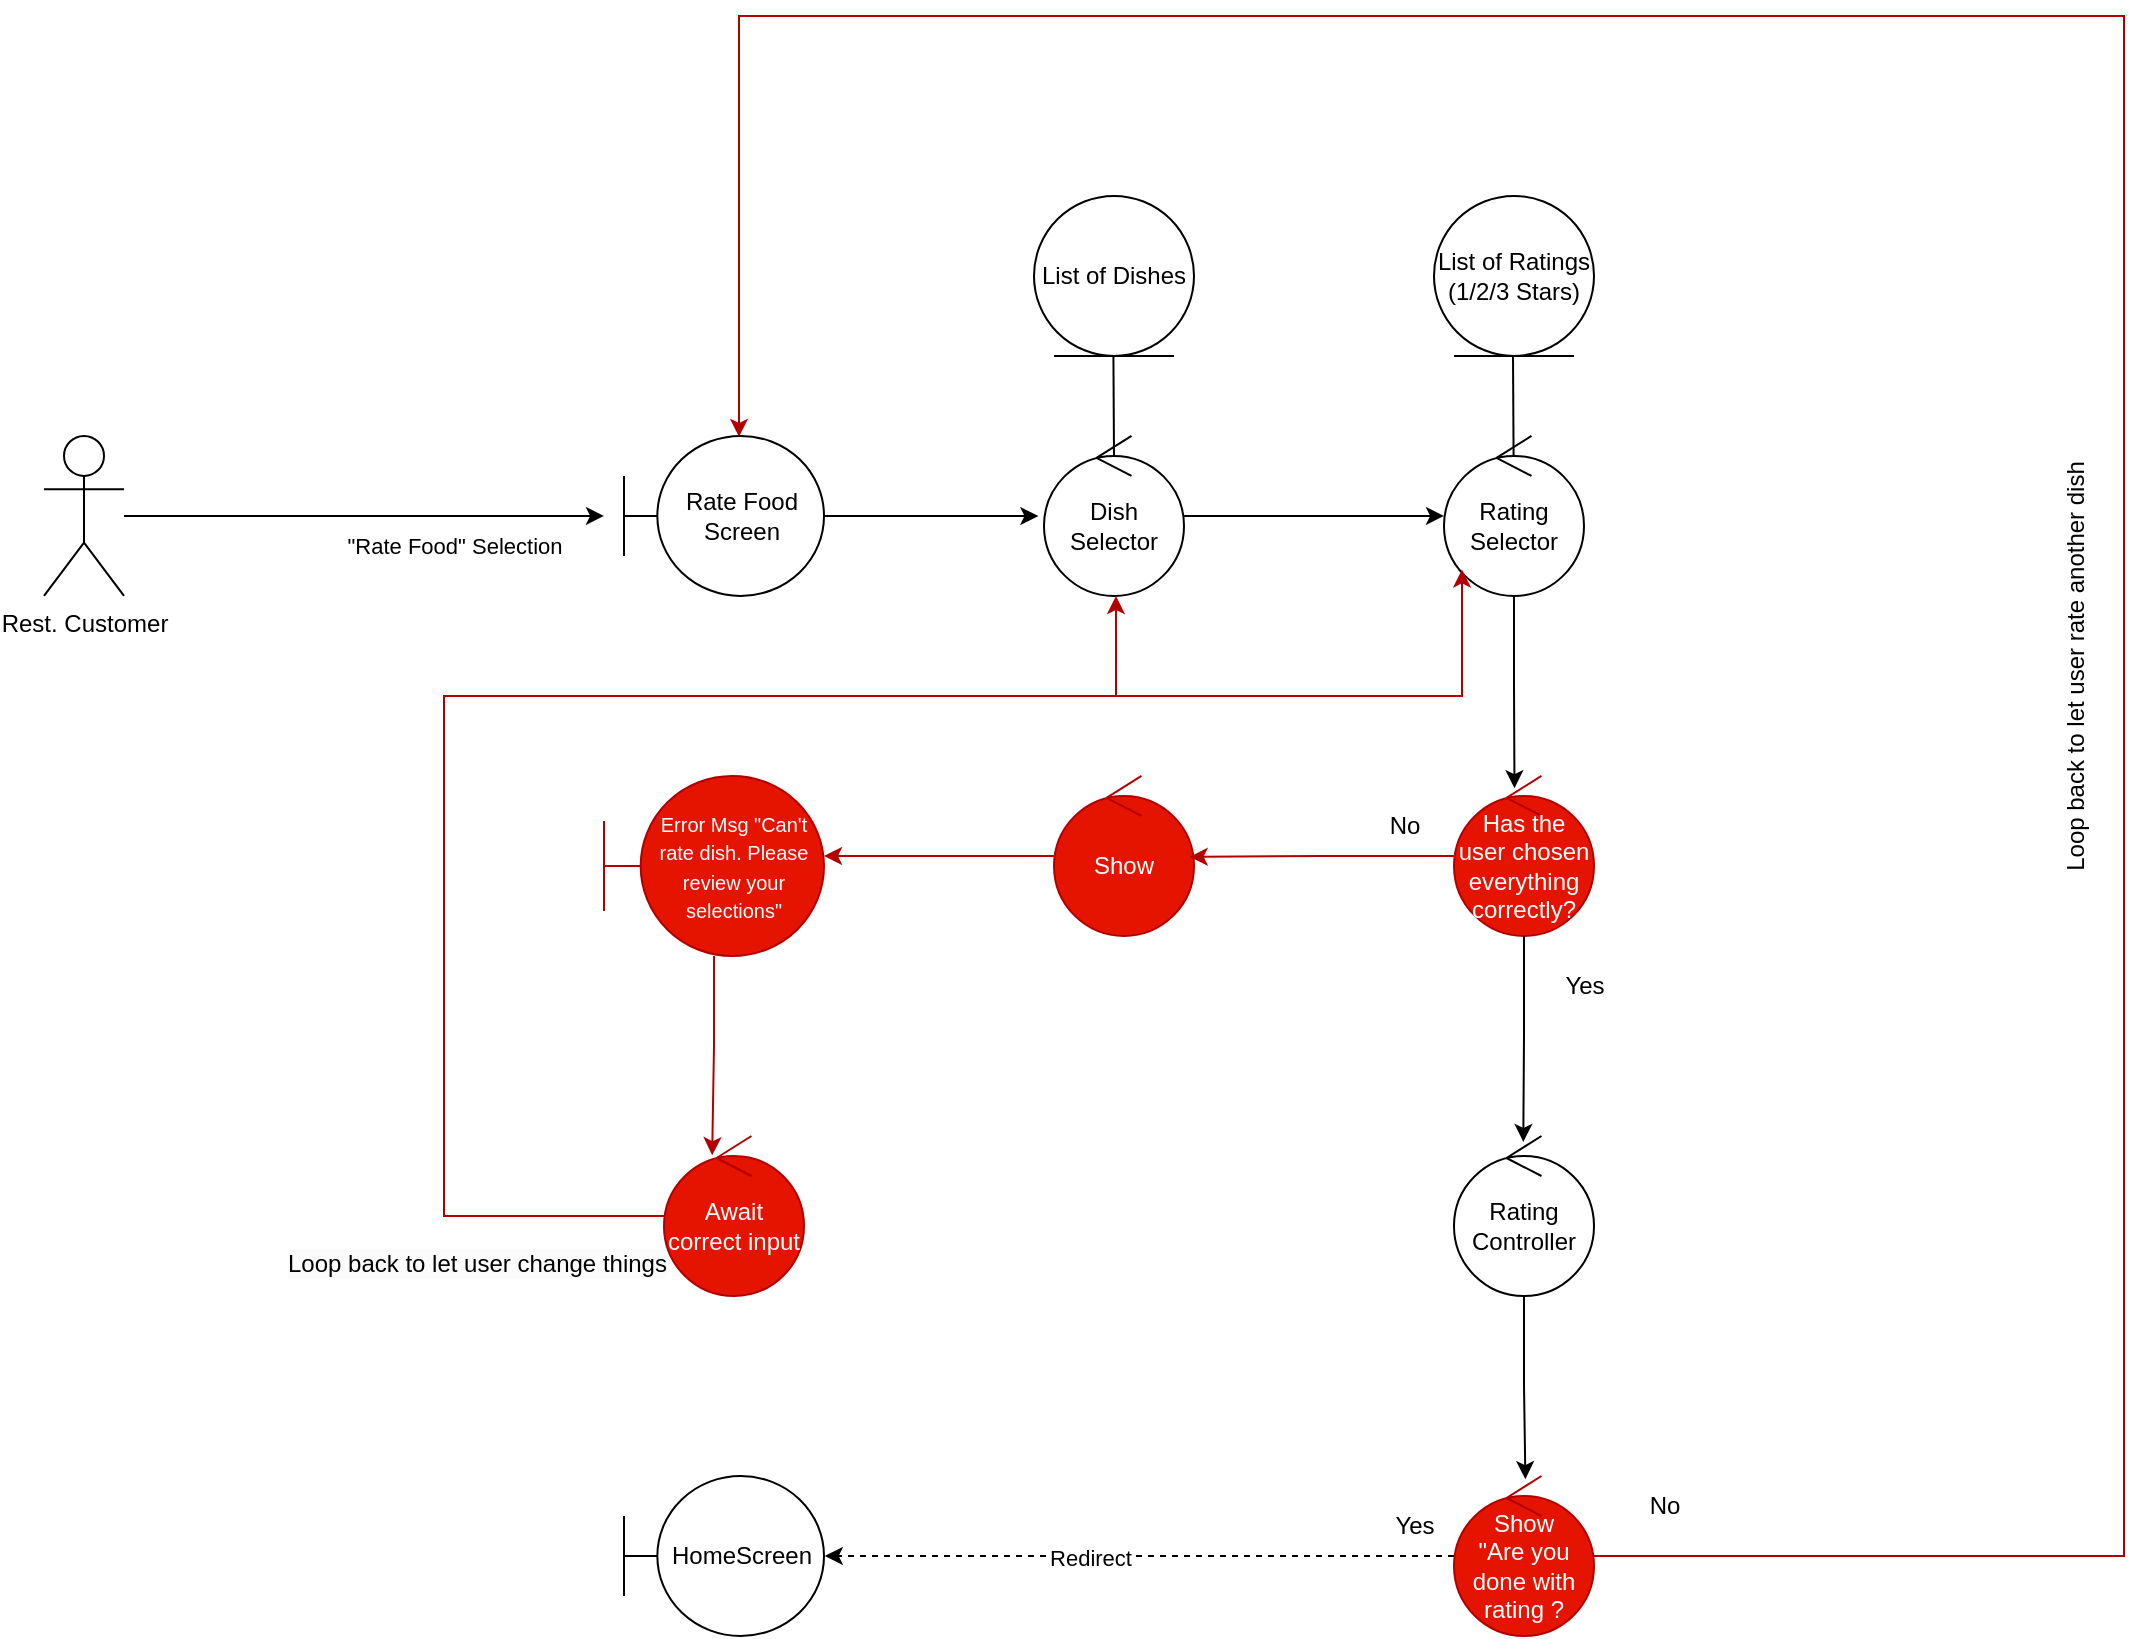 <mxfile version="27.1.1" pages="4">
  <diagram id="izT_WN58D6TKjL5LlUxg" name="rate food v0.1">
    <mxGraphModel dx="3526" dy="1946" grid="1" gridSize="10" guides="1" tooltips="1" connect="1" arrows="1" fold="1" page="1" pageScale="1" pageWidth="1654" pageHeight="2336" math="0" shadow="0">
      <root>
        <mxCell id="0" />
        <mxCell id="1" parent="0" />
        <mxCell id="vPGyxvh9auex-Hv5muFX-59" style="edgeStyle=orthogonalEdgeStyle;rounded=0;orthogonalLoop=1;jettySize=auto;html=1;" parent="1" source="vPGyxvh9auex-Hv5muFX-4" edge="1">
          <mxGeometry relative="1" as="geometry">
            <mxPoint x="640" y="1479.95" as="targetPoint" />
          </mxGeometry>
        </mxCell>
        <mxCell id="vPGyxvh9auex-Hv5muFX-4" value="Rest. Customer" style="shape=umlActor;verticalLabelPosition=bottom;verticalAlign=top;html=1;movable=1;resizable=1;rotatable=1;deletable=1;editable=1;locked=0;connectable=1;labelPosition=center;align=center;textShadow=0;" parent="1" vertex="1">
          <mxGeometry x="360" y="1439.95" width="40" height="80" as="geometry" />
        </mxCell>
        <mxCell id="vPGyxvh9auex-Hv5muFX-7" value="Rate Food Screen" style="shape=umlBoundary;whiteSpace=wrap;html=1;rotation=0;" parent="1" vertex="1">
          <mxGeometry x="650" y="1439.95" width="100" height="80" as="geometry" />
        </mxCell>
        <mxCell id="vPGyxvh9auex-Hv5muFX-9" value="Dish Selector" style="ellipse;shape=umlControl;whiteSpace=wrap;html=1;" parent="1" vertex="1">
          <mxGeometry x="860" y="1439.95" width="70" height="80" as="geometry" />
        </mxCell>
        <mxCell id="vPGyxvh9auex-Hv5muFX-10" style="edgeStyle=orthogonalEdgeStyle;rounded=0;orthogonalLoop=1;jettySize=auto;html=1;entryX=-0.04;entryY=0.501;entryDx=0;entryDy=0;entryPerimeter=0;" parent="1" source="vPGyxvh9auex-Hv5muFX-7" target="vPGyxvh9auex-Hv5muFX-9" edge="1">
          <mxGeometry relative="1" as="geometry" />
        </mxCell>
        <mxCell id="vPGyxvh9auex-Hv5muFX-11" value="List of Dishes" style="ellipse;shape=umlEntity;whiteSpace=wrap;html=1;" parent="1" vertex="1">
          <mxGeometry x="855" y="1319.95" width="80" height="80" as="geometry" />
        </mxCell>
        <mxCell id="vPGyxvh9auex-Hv5muFX-13" value="" style="endArrow=none;html=1;rounded=0;" parent="1" edge="1">
          <mxGeometry width="50" height="50" relative="1" as="geometry">
            <mxPoint x="895" y="1449.95" as="sourcePoint" />
            <mxPoint x="894.71" y="1399.95" as="targetPoint" />
          </mxGeometry>
        </mxCell>
        <mxCell id="vPGyxvh9auex-Hv5muFX-14" value="Rating Selector" style="ellipse;shape=umlControl;whiteSpace=wrap;html=1;" parent="1" vertex="1">
          <mxGeometry x="1060" y="1439.95" width="70" height="80" as="geometry" />
        </mxCell>
        <mxCell id="vPGyxvh9auex-Hv5muFX-15" style="edgeStyle=orthogonalEdgeStyle;rounded=0;orthogonalLoop=1;jettySize=auto;html=1;entryX=0;entryY=0.5;entryDx=0;entryDy=0;entryPerimeter=0;" parent="1" source="vPGyxvh9auex-Hv5muFX-9" target="vPGyxvh9auex-Hv5muFX-14" edge="1">
          <mxGeometry relative="1" as="geometry" />
        </mxCell>
        <mxCell id="vPGyxvh9auex-Hv5muFX-16" value="List of Ratings (1/2/3 Stars)" style="ellipse;shape=umlEntity;whiteSpace=wrap;html=1;" parent="1" vertex="1">
          <mxGeometry x="1055" y="1319.95" width="80" height="80" as="geometry" />
        </mxCell>
        <mxCell id="vPGyxvh9auex-Hv5muFX-17" value="" style="endArrow=none;html=1;rounded=0;" parent="1" edge="1">
          <mxGeometry width="50" height="50" relative="1" as="geometry">
            <mxPoint x="1094.79" y="1449.95" as="sourcePoint" />
            <mxPoint x="1094.5" y="1399.95" as="targetPoint" />
          </mxGeometry>
        </mxCell>
        <mxCell id="vPGyxvh9auex-Hv5muFX-18" value="Has the user chosen everything correctly?" style="ellipse;shape=umlControl;whiteSpace=wrap;html=1;fillColor=#e51400;fontColor=#ffffff;strokeColor=#B20000;" parent="1" vertex="1">
          <mxGeometry x="1065" y="1609.95" width="70" height="80" as="geometry" />
        </mxCell>
        <mxCell id="vPGyxvh9auex-Hv5muFX-19" style="edgeStyle=orthogonalEdgeStyle;rounded=0;orthogonalLoop=1;jettySize=auto;html=1;entryX=0.432;entryY=0.077;entryDx=0;entryDy=0;entryPerimeter=0;" parent="1" source="vPGyxvh9auex-Hv5muFX-14" target="vPGyxvh9auex-Hv5muFX-18" edge="1">
          <mxGeometry relative="1" as="geometry" />
        </mxCell>
        <mxCell id="vPGyxvh9auex-Hv5muFX-26" value="Yes" style="text;html=1;align=center;verticalAlign=middle;resizable=0;points=[];autosize=1;strokeColor=none;fillColor=none;" parent="1" vertex="1">
          <mxGeometry x="1110" y="1700.05" width="40" height="30" as="geometry" />
        </mxCell>
        <mxCell id="vPGyxvh9auex-Hv5muFX-31" value="&lt;font style=&quot;font-size: 11px;&quot;&gt;&quot;Rate Food&quot; Selection&lt;/font&gt;" style="text;html=1;align=center;verticalAlign=middle;resizable=0;points=[];autosize=1;strokeColor=none;fillColor=none;" parent="1" vertex="1">
          <mxGeometry x="500" y="1480" width="130" height="30" as="geometry" />
        </mxCell>
        <mxCell id="vPGyxvh9auex-Hv5muFX-33" value="Loop back to let user rate another dish" style="text;align=center;verticalAlign=middle;resizable=0;points=[];autosize=1;strokeColor=none;fillColor=none;textShadow=0;labelBorderColor=none;labelBackgroundColor=none;imageWidth=20;imageHeight=24;arcSize=12;rotation=-90;" parent="1" vertex="1">
          <mxGeometry x="1260" y="1540" width="230" height="30" as="geometry" />
        </mxCell>
        <mxCell id="vPGyxvh9auex-Hv5muFX-35" value="No" style="text;html=1;align=center;verticalAlign=middle;resizable=0;points=[];autosize=1;strokeColor=none;fillColor=none;" parent="1" vertex="1">
          <mxGeometry x="1020" y="1620" width="40" height="30" as="geometry" />
        </mxCell>
        <mxCell id="vPGyxvh9auex-Hv5muFX-36" value="Rating Controller" style="ellipse;shape=umlControl;whiteSpace=wrap;html=1;" parent="1" vertex="1">
          <mxGeometry x="1065" y="1790" width="70" height="80" as="geometry" />
        </mxCell>
        <mxCell id="vPGyxvh9auex-Hv5muFX-38" style="edgeStyle=orthogonalEdgeStyle;rounded=0;orthogonalLoop=1;jettySize=auto;html=1;entryX=0.495;entryY=0.037;entryDx=0;entryDy=0;entryPerimeter=0;" parent="1" source="vPGyxvh9auex-Hv5muFX-18" target="vPGyxvh9auex-Hv5muFX-36" edge="1">
          <mxGeometry relative="1" as="geometry" />
        </mxCell>
        <mxCell id="vPGyxvh9auex-Hv5muFX-40" value="&lt;span style=&quot;font-size: 10px;&quot;&gt;&lt;font style=&quot;color: rgb(255, 255, 255);&quot;&gt;Error Msg &quot;Can&#39;t rate dish. Please review your selections&quot;&lt;/font&gt;&lt;/span&gt;" style="shape=umlBoundary;whiteSpace=wrap;html=1;fillColor=#e51400;fontColor=#ffffff;strokeColor=#B20000;" parent="1" vertex="1">
          <mxGeometry x="640" y="1609.95" width="110" height="90.1" as="geometry" />
        </mxCell>
        <mxCell id="vPGyxvh9auex-Hv5muFX-46" value="No" style="text;html=1;align=center;verticalAlign=middle;resizable=0;points=[];autosize=1;strokeColor=none;fillColor=none;" parent="1" vertex="1">
          <mxGeometry x="1150" y="1960" width="40" height="30" as="geometry" />
        </mxCell>
        <mxCell id="vPGyxvh9auex-Hv5muFX-48" value="Yes" style="text;html=1;align=center;verticalAlign=middle;resizable=0;points=[];autosize=1;strokeColor=none;fillColor=none;" parent="1" vertex="1">
          <mxGeometry x="1025" y="1970" width="40" height="30" as="geometry" />
        </mxCell>
        <mxCell id="vPGyxvh9auex-Hv5muFX-51" value="Show" style="ellipse;shape=umlControl;whiteSpace=wrap;html=1;fillColor=#e51400;fontColor=#ffffff;strokeColor=#B20000;" parent="1" vertex="1">
          <mxGeometry x="865" y="1609.95" width="70" height="80" as="geometry" />
        </mxCell>
        <mxCell id="vPGyxvh9auex-Hv5muFX-52" style="edgeStyle=orthogonalEdgeStyle;rounded=0;orthogonalLoop=1;jettySize=auto;html=1;entryX=0.969;entryY=0.506;entryDx=0;entryDy=0;entryPerimeter=0;fillColor=#e51400;strokeColor=#B20000;" parent="1" source="vPGyxvh9auex-Hv5muFX-18" target="vPGyxvh9auex-Hv5muFX-51" edge="1">
          <mxGeometry relative="1" as="geometry" />
        </mxCell>
        <mxCell id="vPGyxvh9auex-Hv5muFX-54" style="edgeStyle=orthogonalEdgeStyle;rounded=0;orthogonalLoop=1;jettySize=auto;html=1;fillColor=#e51400;strokeColor=#B20000;" parent="1" source="vPGyxvh9auex-Hv5muFX-51" edge="1">
          <mxGeometry relative="1" as="geometry">
            <mxPoint x="750" y="1650" as="targetPoint" />
          </mxGeometry>
        </mxCell>
        <mxCell id="vPGyxvh9auex-Hv5muFX-56" value="Show&lt;div&gt;&quot;Are you done with rating ?&lt;/div&gt;" style="ellipse;shape=umlControl;whiteSpace=wrap;html=1;fillColor=#e51400;fontColor=#ffffff;strokeColor=#B20000;" parent="1" vertex="1">
          <mxGeometry x="1065" y="1960" width="70" height="80" as="geometry" />
        </mxCell>
        <mxCell id="vPGyxvh9auex-Hv5muFX-57" style="edgeStyle=orthogonalEdgeStyle;rounded=0;orthogonalLoop=1;jettySize=auto;html=1;entryX=0.51;entryY=0.02;entryDx=0;entryDy=0;entryPerimeter=0;" parent="1" source="vPGyxvh9auex-Hv5muFX-36" target="vPGyxvh9auex-Hv5muFX-56" edge="1">
          <mxGeometry relative="1" as="geometry" />
        </mxCell>
        <mxCell id="vPGyxvh9auex-Hv5muFX-60" style="edgeStyle=orthogonalEdgeStyle;rounded=0;orthogonalLoop=1;jettySize=auto;html=1;entryX=0.575;entryY=0.006;entryDx=0;entryDy=0;entryPerimeter=0;fillColor=#e51400;strokeColor=#B20000;" parent="1" source="vPGyxvh9auex-Hv5muFX-56" target="vPGyxvh9auex-Hv5muFX-7" edge="1">
          <mxGeometry relative="1" as="geometry">
            <Array as="points">
              <mxPoint x="1400" y="2000" />
              <mxPoint x="1400" y="1230" />
              <mxPoint x="708" y="1230" />
            </Array>
          </mxGeometry>
        </mxCell>
        <mxCell id="vPGyxvh9auex-Hv5muFX-61" value="Await correct input" style="ellipse;shape=umlControl;whiteSpace=wrap;html=1;fillColor=#e51400;fontColor=#ffffff;strokeColor=#B20000;" parent="1" vertex="1">
          <mxGeometry x="670" y="1790" width="70" height="80" as="geometry" />
        </mxCell>
        <mxCell id="vPGyxvh9auex-Hv5muFX-63" style="edgeStyle=orthogonalEdgeStyle;rounded=0;orthogonalLoop=1;jettySize=auto;html=1;entryX=0.344;entryY=0.12;entryDx=0;entryDy=0;entryPerimeter=0;fillColor=#e51400;strokeColor=#B20000;" parent="1" source="vPGyxvh9auex-Hv5muFX-40" target="vPGyxvh9auex-Hv5muFX-61" edge="1">
          <mxGeometry relative="1" as="geometry" />
        </mxCell>
        <mxCell id="vPGyxvh9auex-Hv5muFX-64" value="HomeScreen" style="shape=umlBoundary;whiteSpace=wrap;html=1;rotation=0;" parent="1" vertex="1">
          <mxGeometry x="650" y="1960" width="100" height="80" as="geometry" />
        </mxCell>
        <mxCell id="vPGyxvh9auex-Hv5muFX-65" style="edgeStyle=orthogonalEdgeStyle;rounded=0;orthogonalLoop=1;jettySize=auto;html=1;entryX=1.004;entryY=0.5;entryDx=0;entryDy=0;entryPerimeter=0;dashed=1;" parent="1" source="vPGyxvh9auex-Hv5muFX-56" target="vPGyxvh9auex-Hv5muFX-64" edge="1">
          <mxGeometry relative="1" as="geometry" />
        </mxCell>
        <mxCell id="vPGyxvh9auex-Hv5muFX-66" value="Redirect" style="edgeLabel;html=1;align=center;verticalAlign=middle;resizable=0;points=[];" parent="vPGyxvh9auex-Hv5muFX-65" vertex="1" connectable="0">
          <mxGeometry x="0.16" y="1" relative="1" as="geometry">
            <mxPoint as="offset" />
          </mxGeometry>
        </mxCell>
        <mxCell id="vPGyxvh9auex-Hv5muFX-67" style="edgeStyle=orthogonalEdgeStyle;rounded=0;orthogonalLoop=1;jettySize=auto;html=1;entryX=0.514;entryY=1.001;entryDx=0;entryDy=0;entryPerimeter=0;fillColor=#e51400;strokeColor=#B20000;" parent="1" source="vPGyxvh9auex-Hv5muFX-61" target="vPGyxvh9auex-Hv5muFX-9" edge="1">
          <mxGeometry relative="1" as="geometry">
            <Array as="points">
              <mxPoint x="560" y="1830" />
              <mxPoint x="560" y="1570" />
              <mxPoint x="896" y="1570" />
            </Array>
          </mxGeometry>
        </mxCell>
        <mxCell id="vPGyxvh9auex-Hv5muFX-68" style="edgeStyle=orthogonalEdgeStyle;rounded=0;orthogonalLoop=1;jettySize=auto;html=1;fillColor=#e51400;strokeColor=#B20000;" parent="1" source="vPGyxvh9auex-Hv5muFX-61" target="vPGyxvh9auex-Hv5muFX-14" edge="1">
          <mxGeometry relative="1" as="geometry">
            <Array as="points">
              <mxPoint x="560" y="1830" />
              <mxPoint x="560" y="1570" />
              <mxPoint x="1069" y="1570" />
            </Array>
          </mxGeometry>
        </mxCell>
        <mxCell id="vPGyxvh9auex-Hv5muFX-69" value="&lt;span style=&quot;color: rgb(0, 0, 0); font-family: Helvetica; font-size: 12px; font-style: normal; font-variant-ligatures: normal; font-variant-caps: normal; font-weight: 400; letter-spacing: normal; orphans: 2; text-align: center; text-indent: 0px; text-transform: none; widows: 2; word-spacing: 0px; -webkit-text-stroke-width: 0px; white-space: nowrap; background-color: rgb(251, 251, 251); text-decoration-thickness: initial; text-decoration-style: initial; text-decoration-color: initial; display: inline !important; float: none;&quot;&gt;Loop back to let user change things&lt;/span&gt;" style="text;whiteSpace=wrap;html=1;rotation=0;" parent="1" vertex="1">
          <mxGeometry x="480" y="1839.95" width="190" height="30.05" as="geometry" />
        </mxCell>
      </root>
    </mxGraphModel>
  </diagram>
  <diagram id="HIhAFJWrqpN9ILCBA0oH" name="WRONG: register v0.1">
    <mxGraphModel dx="1838" dy="1069" grid="1" gridSize="10" guides="1" tooltips="1" connect="1" arrows="1" fold="1" page="1" pageScale="1" pageWidth="3300" pageHeight="4681" math="0" shadow="0">
      <root>
        <mxCell id="0" />
        <mxCell id="1" parent="0" />
        <mxCell id="8b_EzW5nCd0KgZcIu2Tj-1" value="User" style="shape=umlActor;verticalLabelPosition=bottom;verticalAlign=top;html=1;outlineConnect=0;" parent="1" vertex="1">
          <mxGeometry x="80" y="820" width="60" height="100" as="geometry" />
        </mxCell>
        <mxCell id="8b_EzW5nCd0KgZcIu2Tj-2" value="Create Profile Screen" style="shape=umlBoundary;whiteSpace=wrap;html=1;" parent="1" vertex="1">
          <mxGeometry x="480" y="830" width="100" height="80" as="geometry" />
        </mxCell>
        <mxCell id="8b_EzW5nCd0KgZcIu2Tj-4" value="enter mobile number" style="ellipse;shape=umlControl;whiteSpace=wrap;html=1;" parent="1" vertex="1">
          <mxGeometry x="690" y="830" width="70" height="80" as="geometry" />
        </mxCell>
        <mxCell id="8b_EzW5nCd0KgZcIu2Tj-5" value="Enter username" style="ellipse;shape=umlControl;whiteSpace=wrap;html=1;" parent="1" vertex="1">
          <mxGeometry x="1040" y="830" width="70" height="80" as="geometry" />
        </mxCell>
        <mxCell id="8b_EzW5nCd0KgZcIu2Tj-6" value="Upload Profile Picture" style="ellipse;shape=umlControl;whiteSpace=wrap;html=1;" parent="1" vertex="1">
          <mxGeometry x="1420" y="830" width="70" height="80" as="geometry" />
        </mxCell>
        <mxCell id="8b_EzW5nCd0KgZcIu2Tj-7" style="edgeStyle=orthogonalEdgeStyle;rounded=0;orthogonalLoop=1;jettySize=auto;html=1;entryX=0.071;entryY=0.5;entryDx=0;entryDy=0;entryPerimeter=0;" parent="1" source="8b_EzW5nCd0KgZcIu2Tj-2" target="8b_EzW5nCd0KgZcIu2Tj-4" edge="1">
          <mxGeometry relative="1" as="geometry" />
        </mxCell>
        <mxCell id="8b_EzW5nCd0KgZcIu2Tj-13" style="edgeStyle=orthogonalEdgeStyle;rounded=0;orthogonalLoop=1;jettySize=auto;html=1;entryX=0.489;entryY=0.119;entryDx=0;entryDy=0;entryPerimeter=0;" parent="1" source="8b_EzW5nCd0KgZcIu2Tj-10" target="8b_EzW5nCd0KgZcIu2Tj-17" edge="1">
          <mxGeometry relative="1" as="geometry">
            <mxPoint x="905" y="1100" as="targetPoint" />
          </mxGeometry>
        </mxCell>
        <mxCell id="8b_EzW5nCd0KgZcIu2Tj-10" value="mobile number exist ?" style="ellipse;shape=umlControl;whiteSpace=wrap;html=1;" parent="1" vertex="1">
          <mxGeometry x="870" y="830" width="70" height="80" as="geometry" />
        </mxCell>
        <mxCell id="8b_EzW5nCd0KgZcIu2Tj-11" style="edgeStyle=orthogonalEdgeStyle;rounded=0;orthogonalLoop=1;jettySize=auto;html=1;entryX=0.049;entryY=0.5;entryDx=0;entryDy=0;entryPerimeter=0;" parent="1" source="8b_EzW5nCd0KgZcIu2Tj-4" target="8b_EzW5nCd0KgZcIu2Tj-10" edge="1">
          <mxGeometry relative="1" as="geometry" />
        </mxCell>
        <mxCell id="8b_EzW5nCd0KgZcIu2Tj-12" style="edgeStyle=orthogonalEdgeStyle;rounded=0;orthogonalLoop=1;jettySize=auto;html=1;entryX=0.009;entryY=0.49;entryDx=0;entryDy=0;entryPerimeter=0;" parent="1" source="8b_EzW5nCd0KgZcIu2Tj-10" target="8b_EzW5nCd0KgZcIu2Tj-5" edge="1">
          <mxGeometry relative="1" as="geometry" />
        </mxCell>
        <mxCell id="8b_EzW5nCd0KgZcIu2Tj-14" value="No" style="text;html=1;align=center;verticalAlign=middle;whiteSpace=wrap;rounded=0;" parent="1" vertex="1">
          <mxGeometry x="950" y="840" width="60" height="30" as="geometry" />
        </mxCell>
        <mxCell id="8b_EzW5nCd0KgZcIu2Tj-16" value="Yes" style="text;html=1;align=center;verticalAlign=middle;whiteSpace=wrap;rounded=0;" parent="1" vertex="1">
          <mxGeometry x="840" y="950" width="60" height="30" as="geometry" />
        </mxCell>
        <mxCell id="8b_EzW5nCd0KgZcIu2Tj-17" value="Show" style="ellipse;shape=umlControl;whiteSpace=wrap;html=1;" parent="1" vertex="1">
          <mxGeometry x="870" y="1110" width="70" height="80" as="geometry" />
        </mxCell>
        <mxCell id="8b_EzW5nCd0KgZcIu2Tj-18" value="Error Message. User already exists" style="ellipse;shape=umlControl;whiteSpace=wrap;html=1;fillColor=#e51400;fontColor=#ffffff;strokeColor=#B20000;" parent="1" vertex="1">
          <mxGeometry x="700" y="1110" width="70" height="80" as="geometry" />
        </mxCell>
        <mxCell id="8b_EzW5nCd0KgZcIu2Tj-19" style="edgeStyle=orthogonalEdgeStyle;rounded=0;orthogonalLoop=1;jettySize=auto;html=1;entryX=0.987;entryY=0.506;entryDx=0;entryDy=0;entryPerimeter=0;" parent="1" source="8b_EzW5nCd0KgZcIu2Tj-17" target="8b_EzW5nCd0KgZcIu2Tj-18" edge="1">
          <mxGeometry relative="1" as="geometry" />
        </mxCell>
        <mxCell id="8b_EzW5nCd0KgZcIu2Tj-20" value="Login/Register Screen" style="shape=umlBoundary;whiteSpace=wrap;html=1;" parent="1" vertex="1">
          <mxGeometry x="340" y="830" width="100" height="80" as="geometry" />
        </mxCell>
        <mxCell id="8b_EzW5nCd0KgZcIu2Tj-21" style="edgeStyle=orthogonalEdgeStyle;rounded=0;orthogonalLoop=1;jettySize=auto;html=1;entryX=-0.002;entryY=0.503;entryDx=0;entryDy=0;entryPerimeter=0;" parent="1" source="8b_EzW5nCd0KgZcIu2Tj-1" target="8b_EzW5nCd0KgZcIu2Tj-20" edge="1">
          <mxGeometry relative="1" as="geometry" />
        </mxCell>
        <mxCell id="8b_EzW5nCd0KgZcIu2Tj-22" style="edgeStyle=orthogonalEdgeStyle;rounded=0;orthogonalLoop=1;jettySize=auto;html=1;entryX=0;entryY=0.495;entryDx=0;entryDy=0;entryPerimeter=0;" parent="1" source="8b_EzW5nCd0KgZcIu2Tj-20" target="8b_EzW5nCd0KgZcIu2Tj-2" edge="1">
          <mxGeometry relative="1" as="geometry" />
        </mxCell>
        <mxCell id="8b_EzW5nCd0KgZcIu2Tj-24" style="edgeStyle=orthogonalEdgeStyle;rounded=0;orthogonalLoop=1;jettySize=auto;html=1;entryX=0.61;entryY=1.04;entryDx=0;entryDy=0;entryPerimeter=0;dashed=1;" parent="1" source="8b_EzW5nCd0KgZcIu2Tj-18" target="8b_EzW5nCd0KgZcIu2Tj-20" edge="1">
          <mxGeometry relative="1" as="geometry" />
        </mxCell>
        <mxCell id="8b_EzW5nCd0KgZcIu2Tj-25" value="Redirect" style="text;html=1;align=center;verticalAlign=middle;whiteSpace=wrap;rounded=0;" parent="1" vertex="1">
          <mxGeometry x="520" y="1118" width="60" height="30" as="geometry" />
        </mxCell>
        <mxCell id="8b_EzW5nCd0KgZcIu2Tj-26" value="Username already exists ?" style="ellipse;shape=umlControl;whiteSpace=wrap;html=1;" parent="1" vertex="1">
          <mxGeometry x="1220" y="830" width="70" height="80" as="geometry" />
        </mxCell>
        <mxCell id="8b_EzW5nCd0KgZcIu2Tj-27" style="edgeStyle=orthogonalEdgeStyle;rounded=0;orthogonalLoop=1;jettySize=auto;html=1;entryX=0.005;entryY=0.502;entryDx=0;entryDy=0;entryPerimeter=0;" parent="1" source="8b_EzW5nCd0KgZcIu2Tj-5" target="8b_EzW5nCd0KgZcIu2Tj-26" edge="1">
          <mxGeometry relative="1" as="geometry" />
        </mxCell>
        <mxCell id="8b_EzW5nCd0KgZcIu2Tj-28" style="edgeStyle=orthogonalEdgeStyle;rounded=0;orthogonalLoop=1;jettySize=auto;html=1;entryX=-0.023;entryY=0.509;entryDx=0;entryDy=0;entryPerimeter=0;" parent="1" source="8b_EzW5nCd0KgZcIu2Tj-26" target="8b_EzW5nCd0KgZcIu2Tj-6" edge="1">
          <mxGeometry relative="1" as="geometry" />
        </mxCell>
        <mxCell id="8b_EzW5nCd0KgZcIu2Tj-34" style="edgeStyle=orthogonalEdgeStyle;rounded=0;orthogonalLoop=1;jettySize=auto;html=1;" parent="1" source="8b_EzW5nCd0KgZcIu2Tj-29" target="8b_EzW5nCd0KgZcIu2Tj-33" edge="1">
          <mxGeometry relative="1" as="geometry" />
        </mxCell>
        <mxCell id="8b_EzW5nCd0KgZcIu2Tj-29" value="Show" style="ellipse;shape=umlControl;whiteSpace=wrap;html=1;" parent="1" vertex="1">
          <mxGeometry x="1220" y="1110" width="70" height="80" as="geometry" />
        </mxCell>
        <mxCell id="8b_EzW5nCd0KgZcIu2Tj-30" style="edgeStyle=orthogonalEdgeStyle;rounded=0;orthogonalLoop=1;jettySize=auto;html=1;entryX=0.509;entryY=0.209;entryDx=0;entryDy=0;entryPerimeter=0;" parent="1" source="8b_EzW5nCd0KgZcIu2Tj-26" target="8b_EzW5nCd0KgZcIu2Tj-29" edge="1">
          <mxGeometry relative="1" as="geometry" />
        </mxCell>
        <mxCell id="8b_EzW5nCd0KgZcIu2Tj-31" value="No" style="text;html=1;align=center;verticalAlign=middle;whiteSpace=wrap;rounded=0;" parent="1" vertex="1">
          <mxGeometry x="1330" y="840" width="60" height="30" as="geometry" />
        </mxCell>
        <mxCell id="8b_EzW5nCd0KgZcIu2Tj-32" value="Yes" style="text;html=1;align=center;verticalAlign=middle;whiteSpace=wrap;rounded=0;" parent="1" vertex="1">
          <mxGeometry x="1190" y="950" width="60" height="30" as="geometry" />
        </mxCell>
        <mxCell id="8b_EzW5nCd0KgZcIu2Tj-33" value="Error Message; Username already exists" style="ellipse;shape=umlControl;whiteSpace=wrap;html=1;fillColor=#e51400;fontColor=#ffffff;strokeColor=#B20000;" parent="1" vertex="1">
          <mxGeometry x="1040" y="1110" width="70" height="80" as="geometry" />
        </mxCell>
        <mxCell id="8b_EzW5nCd0KgZcIu2Tj-36" style="edgeStyle=orthogonalEdgeStyle;rounded=0;orthogonalLoop=1;jettySize=auto;html=1;entryX=0.503;entryY=0.971;entryDx=0;entryDy=0;entryPerimeter=0;dashed=1;exitX=0.503;exitY=0.106;exitDx=0;exitDy=0;exitPerimeter=0;" parent="1" source="8b_EzW5nCd0KgZcIu2Tj-33" target="8b_EzW5nCd0KgZcIu2Tj-5" edge="1">
          <mxGeometry relative="1" as="geometry" />
        </mxCell>
        <mxCell id="8b_EzW5nCd0KgZcIu2Tj-37" value="Redirect" style="text;html=1;align=center;verticalAlign=middle;whiteSpace=wrap;rounded=0;" parent="1" vertex="1">
          <mxGeometry x="1010" y="1000" width="60" height="30" as="geometry" />
        </mxCell>
      </root>
    </mxGraphModel>
  </diagram>
  <diagram id="MHXvcwcMv2Jgkb7TKqYF" name="rate food  v0.3">
    <mxGraphModel dx="1562" dy="909" grid="1" gridSize="10" guides="1" tooltips="1" connect="1" arrows="1" fold="1" page="1" pageScale="1" pageWidth="3300" pageHeight="4681" math="0" shadow="0">
      <root>
        <mxCell id="0" />
        <mxCell id="1" parent="0" />
        <mxCell id="ArqrsHK7bcx98l6IFs3D-1" style="edgeStyle=orthogonalEdgeStyle;rounded=0;orthogonalLoop=1;jettySize=auto;html=1;" parent="1" source="ArqrsHK7bcx98l6IFs3D-2" edge="1">
          <mxGeometry relative="1" as="geometry">
            <mxPoint x="610" y="1349.95" as="targetPoint" />
          </mxGeometry>
        </mxCell>
        <mxCell id="ArqrsHK7bcx98l6IFs3D-2" value="Rest. Customer" style="shape=umlActor;verticalLabelPosition=bottom;verticalAlign=top;html=1;movable=1;resizable=1;rotatable=1;deletable=1;editable=1;locked=0;connectable=1;labelPosition=center;align=center;textShadow=0;" parent="1" vertex="1">
          <mxGeometry x="330" y="1309.95" width="40" height="80" as="geometry" />
        </mxCell>
        <mxCell id="ArqrsHK7bcx98l6IFs3D-3" value="Rate Food Screen" style="shape=umlBoundary;whiteSpace=wrap;html=1;rotation=0;" parent="1" vertex="1">
          <mxGeometry x="620" y="1309.95" width="100" height="80" as="geometry" />
        </mxCell>
        <mxCell id="ArqrsHK7bcx98l6IFs3D-4" value="Dish Selector" style="ellipse;shape=umlControl;whiteSpace=wrap;html=1;" parent="1" vertex="1">
          <mxGeometry x="830" y="1309.95" width="70" height="80" as="geometry" />
        </mxCell>
        <mxCell id="ArqrsHK7bcx98l6IFs3D-5" style="edgeStyle=orthogonalEdgeStyle;rounded=0;orthogonalLoop=1;jettySize=auto;html=1;entryX=-0.04;entryY=0.501;entryDx=0;entryDy=0;entryPerimeter=0;" parent="1" source="ArqrsHK7bcx98l6IFs3D-3" target="ArqrsHK7bcx98l6IFs3D-4" edge="1">
          <mxGeometry relative="1" as="geometry" />
        </mxCell>
        <mxCell id="ArqrsHK7bcx98l6IFs3D-6" value="List of Dishes" style="ellipse;shape=umlEntity;whiteSpace=wrap;html=1;" parent="1" vertex="1">
          <mxGeometry x="825" y="1189.95" width="80" height="80" as="geometry" />
        </mxCell>
        <mxCell id="ArqrsHK7bcx98l6IFs3D-7" value="" style="endArrow=none;html=1;rounded=0;strokeWidth=2;" parent="1" edge="1">
          <mxGeometry width="50" height="50" relative="1" as="geometry">
            <mxPoint x="865" y="1319.95" as="sourcePoint" />
            <mxPoint x="864.71" y="1269.95" as="targetPoint" />
          </mxGeometry>
        </mxCell>
        <mxCell id="ArqrsHK7bcx98l6IFs3D-8" value="Rating Selector" style="ellipse;shape=umlControl;whiteSpace=wrap;html=1;" parent="1" vertex="1">
          <mxGeometry x="1030" y="1309.95" width="70" height="80" as="geometry" />
        </mxCell>
        <mxCell id="ArqrsHK7bcx98l6IFs3D-9" style="edgeStyle=orthogonalEdgeStyle;rounded=0;orthogonalLoop=1;jettySize=auto;html=1;entryX=0;entryY=0.5;entryDx=0;entryDy=0;entryPerimeter=0;" parent="1" source="ArqrsHK7bcx98l6IFs3D-4" target="ArqrsHK7bcx98l6IFs3D-8" edge="1">
          <mxGeometry relative="1" as="geometry" />
        </mxCell>
        <mxCell id="ArqrsHK7bcx98l6IFs3D-10" value="List of Ratings (1/2/3 Stars)" style="ellipse;shape=umlEntity;whiteSpace=wrap;html=1;" parent="1" vertex="1">
          <mxGeometry x="1025" y="1189.95" width="80" height="80" as="geometry" />
        </mxCell>
        <mxCell id="ArqrsHK7bcx98l6IFs3D-11" value="" style="endArrow=none;html=1;rounded=0;strokeWidth=2;" parent="1" edge="1">
          <mxGeometry width="50" height="50" relative="1" as="geometry">
            <mxPoint x="1064.79" y="1319.95" as="sourcePoint" />
            <mxPoint x="1064.5" y="1269.95" as="targetPoint" />
          </mxGeometry>
        </mxCell>
        <mxCell id="ArqrsHK7bcx98l6IFs3D-12" value="Has the user chosen everything correctly?" style="ellipse;shape=umlControl;whiteSpace=wrap;html=1;fillColor=#e51400;fontColor=#ffffff;strokeColor=#B20000;" parent="1" vertex="1">
          <mxGeometry x="1035" y="1479.95" width="70" height="80" as="geometry" />
        </mxCell>
        <mxCell id="ArqrsHK7bcx98l6IFs3D-13" style="edgeStyle=orthogonalEdgeStyle;rounded=0;orthogonalLoop=1;jettySize=auto;html=1;entryX=0.432;entryY=0.077;entryDx=0;entryDy=0;entryPerimeter=0;" parent="1" source="ArqrsHK7bcx98l6IFs3D-8" target="ArqrsHK7bcx98l6IFs3D-12" edge="1">
          <mxGeometry relative="1" as="geometry" />
        </mxCell>
        <mxCell id="ArqrsHK7bcx98l6IFs3D-14" value="Yes" style="text;html=1;align=center;verticalAlign=middle;resizable=0;points=[];autosize=1;strokeColor=none;fillColor=none;" parent="1" vertex="1">
          <mxGeometry x="1080" y="1570.05" width="40" height="30" as="geometry" />
        </mxCell>
        <mxCell id="ArqrsHK7bcx98l6IFs3D-15" value="&lt;font style=&quot;font-size: 11px;&quot;&gt;&quot;Rate Food&quot; Selection&lt;/font&gt;" style="text;html=1;align=center;verticalAlign=middle;resizable=0;points=[];autosize=1;strokeColor=none;fillColor=none;" parent="1" vertex="1">
          <mxGeometry x="470" y="1350" width="130" height="30" as="geometry" />
        </mxCell>
        <mxCell id="ArqrsHK7bcx98l6IFs3D-16" value="Loop back to let user rate another dish" style="text;align=center;verticalAlign=middle;resizable=0;points=[];autosize=1;strokeColor=none;fillColor=none;textShadow=0;labelBorderColor=none;labelBackgroundColor=none;imageWidth=20;imageHeight=24;arcSize=12;rotation=-90;" parent="1" vertex="1">
          <mxGeometry x="1230" y="1410" width="230" height="30" as="geometry" />
        </mxCell>
        <mxCell id="ArqrsHK7bcx98l6IFs3D-17" value="No" style="text;html=1;align=center;verticalAlign=middle;resizable=0;points=[];autosize=1;strokeColor=none;fillColor=none;" parent="1" vertex="1">
          <mxGeometry x="990" y="1490" width="40" height="30" as="geometry" />
        </mxCell>
        <mxCell id="ArqrsHK7bcx98l6IFs3D-18" value="Rating Controller" style="ellipse;shape=umlControl;whiteSpace=wrap;html=1;" parent="1" vertex="1">
          <mxGeometry x="1035" y="1660" width="70" height="80" as="geometry" />
        </mxCell>
        <mxCell id="ArqrsHK7bcx98l6IFs3D-19" style="edgeStyle=orthogonalEdgeStyle;rounded=0;orthogonalLoop=1;jettySize=auto;html=1;entryX=0.495;entryY=0.037;entryDx=0;entryDy=0;entryPerimeter=0;" parent="1" source="ArqrsHK7bcx98l6IFs3D-12" target="ArqrsHK7bcx98l6IFs3D-18" edge="1">
          <mxGeometry relative="1" as="geometry" />
        </mxCell>
        <mxCell id="ArqrsHK7bcx98l6IFs3D-20" value="&lt;span style=&quot;font-size: 10px;&quot;&gt;&lt;font style=&quot;color: rgb(255, 255, 255);&quot;&gt;Error Msg &quot;Can&#39;t rate dish. Please review your selections&quot;&lt;/font&gt;&lt;/span&gt;" style="shape=umlBoundary;whiteSpace=wrap;html=1;fillColor=#e51400;fontColor=#ffffff;strokeColor=#B20000;" parent="1" vertex="1">
          <mxGeometry x="610" y="1479.95" width="110" height="90.1" as="geometry" />
        </mxCell>
        <mxCell id="ArqrsHK7bcx98l6IFs3D-21" value="No" style="text;html=1;align=center;verticalAlign=middle;resizable=0;points=[];autosize=1;strokeColor=none;fillColor=none;" parent="1" vertex="1">
          <mxGeometry x="1120" y="1830" width="40" height="30" as="geometry" />
        </mxCell>
        <mxCell id="ArqrsHK7bcx98l6IFs3D-22" value="Yes" style="text;html=1;align=center;verticalAlign=middle;resizable=0;points=[];autosize=1;strokeColor=none;fillColor=none;" parent="1" vertex="1">
          <mxGeometry x="995" y="1840" width="40" height="30" as="geometry" />
        </mxCell>
        <mxCell id="ArqrsHK7bcx98l6IFs3D-23" value="Show" style="ellipse;shape=umlControl;whiteSpace=wrap;html=1;fillColor=#e51400;fontColor=#ffffff;strokeColor=#B20000;" parent="1" vertex="1">
          <mxGeometry x="835" y="1479.95" width="70" height="80" as="geometry" />
        </mxCell>
        <mxCell id="ArqrsHK7bcx98l6IFs3D-24" style="edgeStyle=orthogonalEdgeStyle;rounded=0;orthogonalLoop=1;jettySize=auto;html=1;entryX=0.969;entryY=0.506;entryDx=0;entryDy=0;entryPerimeter=0;fillColor=#e51400;strokeColor=#B20000;" parent="1" source="ArqrsHK7bcx98l6IFs3D-12" target="ArqrsHK7bcx98l6IFs3D-23" edge="1">
          <mxGeometry relative="1" as="geometry" />
        </mxCell>
        <mxCell id="ArqrsHK7bcx98l6IFs3D-25" style="edgeStyle=orthogonalEdgeStyle;rounded=0;orthogonalLoop=1;jettySize=auto;html=1;fillColor=#e51400;strokeColor=#B20000;" parent="1" source="ArqrsHK7bcx98l6IFs3D-23" edge="1">
          <mxGeometry relative="1" as="geometry">
            <mxPoint x="720" y="1520" as="targetPoint" />
          </mxGeometry>
        </mxCell>
        <mxCell id="ArqrsHK7bcx98l6IFs3D-26" value="Show&lt;div&gt;&quot;Are you done with rating ?&lt;/div&gt;" style="ellipse;shape=umlControl;whiteSpace=wrap;html=1;fillColor=#e51400;fontColor=#ffffff;strokeColor=#B20000;" parent="1" vertex="1">
          <mxGeometry x="1035" y="1830" width="70" height="80" as="geometry" />
        </mxCell>
        <mxCell id="ArqrsHK7bcx98l6IFs3D-27" style="edgeStyle=orthogonalEdgeStyle;rounded=0;orthogonalLoop=1;jettySize=auto;html=1;entryX=0.51;entryY=0.02;entryDx=0;entryDy=0;entryPerimeter=0;" parent="1" source="ArqrsHK7bcx98l6IFs3D-18" target="ArqrsHK7bcx98l6IFs3D-26" edge="1">
          <mxGeometry relative="1" as="geometry" />
        </mxCell>
        <mxCell id="ArqrsHK7bcx98l6IFs3D-28" style="edgeStyle=orthogonalEdgeStyle;rounded=0;orthogonalLoop=1;jettySize=auto;html=1;entryX=0.575;entryY=0.006;entryDx=0;entryDy=0;entryPerimeter=0;fillColor=#e51400;strokeColor=#B20000;" parent="1" source="ArqrsHK7bcx98l6IFs3D-26" target="ArqrsHK7bcx98l6IFs3D-3" edge="1">
          <mxGeometry relative="1" as="geometry">
            <Array as="points">
              <mxPoint x="1370" y="1870" />
              <mxPoint x="1370" y="1100" />
              <mxPoint x="678" y="1100" />
            </Array>
          </mxGeometry>
        </mxCell>
        <mxCell id="ArqrsHK7bcx98l6IFs3D-29" value="Await correct input" style="ellipse;shape=umlControl;whiteSpace=wrap;html=1;fillColor=#e51400;fontColor=#ffffff;strokeColor=#B20000;" parent="1" vertex="1">
          <mxGeometry x="640" y="1660" width="70" height="80" as="geometry" />
        </mxCell>
        <mxCell id="ArqrsHK7bcx98l6IFs3D-30" style="edgeStyle=orthogonalEdgeStyle;rounded=0;orthogonalLoop=1;jettySize=auto;html=1;entryX=0.344;entryY=0.12;entryDx=0;entryDy=0;entryPerimeter=0;fillColor=#e51400;strokeColor=#B20000;" parent="1" source="ArqrsHK7bcx98l6IFs3D-20" target="ArqrsHK7bcx98l6IFs3D-29" edge="1">
          <mxGeometry relative="1" as="geometry" />
        </mxCell>
        <mxCell id="ArqrsHK7bcx98l6IFs3D-31" value="HomeScreen" style="shape=umlBoundary;whiteSpace=wrap;html=1;rotation=0;" parent="1" vertex="1">
          <mxGeometry x="620" y="1830" width="100" height="80" as="geometry" />
        </mxCell>
        <mxCell id="ArqrsHK7bcx98l6IFs3D-32" style="edgeStyle=orthogonalEdgeStyle;rounded=0;orthogonalLoop=1;jettySize=auto;html=1;entryX=1.004;entryY=0.5;entryDx=0;entryDy=0;entryPerimeter=0;dashed=1;" parent="1" source="ArqrsHK7bcx98l6IFs3D-26" target="ArqrsHK7bcx98l6IFs3D-31" edge="1">
          <mxGeometry relative="1" as="geometry" />
        </mxCell>
        <mxCell id="ArqrsHK7bcx98l6IFs3D-33" value="Redirect" style="edgeLabel;html=1;align=center;verticalAlign=middle;resizable=0;points=[];" parent="ArqrsHK7bcx98l6IFs3D-32" vertex="1" connectable="0">
          <mxGeometry x="0.16" y="1" relative="1" as="geometry">
            <mxPoint as="offset" />
          </mxGeometry>
        </mxCell>
        <mxCell id="ArqrsHK7bcx98l6IFs3D-34" style="edgeStyle=orthogonalEdgeStyle;rounded=0;orthogonalLoop=1;jettySize=auto;html=1;entryX=0.514;entryY=1.001;entryDx=0;entryDy=0;entryPerimeter=0;fillColor=#e51400;strokeColor=#B20000;" parent="1" source="ArqrsHK7bcx98l6IFs3D-29" target="ArqrsHK7bcx98l6IFs3D-4" edge="1">
          <mxGeometry relative="1" as="geometry">
            <Array as="points">
              <mxPoint x="530" y="1700" />
              <mxPoint x="530" y="1440" />
              <mxPoint x="866" y="1440" />
            </Array>
          </mxGeometry>
        </mxCell>
        <mxCell id="ArqrsHK7bcx98l6IFs3D-35" style="edgeStyle=orthogonalEdgeStyle;rounded=0;orthogonalLoop=1;jettySize=auto;html=1;fillColor=#e51400;strokeColor=#B20000;" parent="1" source="ArqrsHK7bcx98l6IFs3D-29" target="ArqrsHK7bcx98l6IFs3D-8" edge="1">
          <mxGeometry relative="1" as="geometry">
            <Array as="points">
              <mxPoint x="530" y="1700" />
              <mxPoint x="530" y="1440" />
              <mxPoint x="1039" y="1440" />
            </Array>
          </mxGeometry>
        </mxCell>
        <mxCell id="ArqrsHK7bcx98l6IFs3D-36" value="&lt;span style=&quot;color: rgb(0, 0, 0); font-family: Helvetica; font-size: 12px; font-style: normal; font-variant-ligatures: normal; font-variant-caps: normal; font-weight: 400; letter-spacing: normal; orphans: 2; text-align: center; text-indent: 0px; text-transform: none; widows: 2; word-spacing: 0px; -webkit-text-stroke-width: 0px; white-space: nowrap; background-color: rgb(251, 251, 251); text-decoration-thickness: initial; text-decoration-style: initial; text-decoration-color: initial; display: inline !important; float: none;&quot;&gt;Loop back to let user change things&lt;/span&gt;" style="text;whiteSpace=wrap;html=1;rotation=0;" parent="1" vertex="1">
          <mxGeometry x="450" y="1709.95" width="190" height="30.05" as="geometry" />
        </mxCell>
      </root>
    </mxGraphModel>
  </diagram>
  <diagram id="ItQFjKTXEd1ZV2xI3wBt" name="edit profile v0.2">
    <mxGraphModel dx="1838" dy="1069" grid="1" gridSize="10" guides="1" tooltips="1" connect="1" arrows="1" fold="1" page="1" pageScale="1" pageWidth="3300" pageHeight="4681" math="0" shadow="0">
      <root>
        <mxCell id="0" />
        <mxCell id="1" parent="0" />
        <mxCell id="n7ZQVAmW6PqnS9mVDtqT-1" value="User" style="shape=umlActor;verticalLabelPosition=bottom;verticalAlign=top;html=1;outlineConnect=0;" parent="1" vertex="1">
          <mxGeometry x="240" y="820" width="60" height="100" as="geometry" />
        </mxCell>
        <mxCell id="n7ZQVAmW6PqnS9mVDtqT-2" value="EditProfile Screen" style="shape=umlBoundary;whiteSpace=wrap;html=1;" parent="1" vertex="1">
          <mxGeometry x="480" y="830" width="100" height="80" as="geometry" />
        </mxCell>
        <mxCell id="n7ZQVAmW6PqnS9mVDtqT-3" value="Mobile Number Controller" style="ellipse;shape=umlControl;whiteSpace=wrap;html=1;" parent="1" vertex="1">
          <mxGeometry x="690" y="830" width="70" height="80" as="geometry" />
        </mxCell>
        <mxCell id="n7ZQVAmW6PqnS9mVDtqT-5" value="Avatar Controller" style="ellipse;shape=umlControl;whiteSpace=wrap;html=1;" parent="1" vertex="1">
          <mxGeometry x="1170" y="1120" width="70" height="80" as="geometry" />
        </mxCell>
        <mxCell id="n7ZQVAmW6PqnS9mVDtqT-6" style="edgeStyle=orthogonalEdgeStyle;rounded=0;orthogonalLoop=1;jettySize=auto;html=1;" parent="1" source="n7ZQVAmW6PqnS9mVDtqT-2" edge="1">
          <mxGeometry relative="1" as="geometry">
            <mxPoint x="690" y="870" as="targetPoint" />
          </mxGeometry>
        </mxCell>
        <mxCell id="7RGMDKemquN4AuBJu6c--1" style="edgeStyle=orthogonalEdgeStyle;rounded=0;orthogonalLoop=1;jettySize=auto;html=1;fillColor=#e51400;strokeColor=#B20000;" parent="1" edge="1">
          <mxGeometry relative="1" as="geometry">
            <Array as="points">
              <mxPoint x="904.71" y="1050" />
              <mxPoint x="904.71" y="1050" />
            </Array>
            <mxPoint x="904.71" y="910" as="sourcePoint" />
            <mxPoint x="904.739" y="1100.406" as="targetPoint" />
          </mxGeometry>
        </mxCell>
        <mxCell id="nwVHJ_DDfkLl1196NfXr-1" value="No" style="edgeLabel;html=1;align=center;verticalAlign=middle;resizable=0;points=[];" vertex="1" connectable="0" parent="7RGMDKemquN4AuBJu6c--1">
          <mxGeometry x="-0.315" y="-1" relative="1" as="geometry">
            <mxPoint as="offset" />
          </mxGeometry>
        </mxCell>
        <mxCell id="n7ZQVAmW6PqnS9mVDtqT-8" value="Is the number in the correct format ?" style="ellipse;shape=umlControl;whiteSpace=wrap;html=1;fillColor=#e51400;fontColor=#ffffff;strokeColor=#B20000;textShadow=1;fontSize=11;" parent="1" vertex="1">
          <mxGeometry x="860" y="830" width="80" height="80" as="geometry" />
        </mxCell>
        <mxCell id="n7ZQVAmW6PqnS9mVDtqT-9" style="edgeStyle=orthogonalEdgeStyle;rounded=0;orthogonalLoop=1;jettySize=auto;html=1;" parent="1" source="n7ZQVAmW6PqnS9mVDtqT-3" edge="1">
          <mxGeometry relative="1" as="geometry">
            <mxPoint x="860" y="870" as="targetPoint" />
          </mxGeometry>
        </mxCell>
        <mxCell id="n7ZQVAmW6PqnS9mVDtqT-13" value="Show" style="ellipse;shape=umlControl;whiteSpace=wrap;html=1;fillColor=#e51400;fontColor=#ffffff;strokeColor=#B20000;textShadow=1;" parent="1" vertex="1">
          <mxGeometry x="870" y="1100" width="70" height="80" as="geometry" />
        </mxCell>
        <mxCell id="n7ZQVAmW6PqnS9mVDtqT-14" value="Error Message&lt;div&gt;&quot;Phone Number isn&#39;t in correct format. Please try again&quot;&lt;/div&gt;" style="ellipse;shape=umlControl;whiteSpace=wrap;html=1;fillColor=#e51400;fontColor=#FFFFFF;strokeColor=#B20000;fontSize=10;labelBackgroundColor=none;labelBorderColor=none;textShadow=1;" parent="1" vertex="1">
          <mxGeometry x="670" y="1070" width="100" height="120" as="geometry" />
        </mxCell>
        <mxCell id="n7ZQVAmW6PqnS9mVDtqT-15" style="edgeStyle=orthogonalEdgeStyle;rounded=0;orthogonalLoop=1;jettySize=auto;html=1;entryX=0.987;entryY=0.506;entryDx=0;entryDy=0;entryPerimeter=0;fillColor=#e51400;strokeColor=#B20000;endArrow=none;startFill=0;" parent="1" source="n7ZQVAmW6PqnS9mVDtqT-13" target="n7ZQVAmW6PqnS9mVDtqT-14" edge="1">
          <mxGeometry relative="1" as="geometry">
            <Array as="points">
              <mxPoint x="769" y="1150" />
            </Array>
          </mxGeometry>
        </mxCell>
        <mxCell id="n7ZQVAmW6PqnS9mVDtqT-35" style="edgeStyle=orthogonalEdgeStyle;rounded=0;orthogonalLoop=1;jettySize=auto;html=1;entryX=-0.02;entryY=0.505;entryDx=0;entryDy=0;entryPerimeter=0;" parent="1" source="n7ZQVAmW6PqnS9mVDtqT-1" target="n7ZQVAmW6PqnS9mVDtqT-2" edge="1">
          <mxGeometry relative="1" as="geometry" />
        </mxCell>
        <mxCell id="QZ_a09RzSfFhmo-o4vxT-1" value="&quot;Edit Profile&quot; Selection" style="text;html=1;align=center;verticalAlign=middle;resizable=0;points=[];autosize=1;strokeColor=none;fillColor=none;" parent="1" vertex="1">
          <mxGeometry x="320" y="840" width="140" height="30" as="geometry" />
        </mxCell>
        <mxCell id="MZlkSf76wRMqi1w8Q-Zd-5" value="HomeScreen" style="shape=umlBoundary;whiteSpace=wrap;html=1;" parent="1" vertex="1">
          <mxGeometry x="1620" y="610" width="100" height="80" as="geometry" />
        </mxCell>
        <mxCell id="gVJ7Yrue3Qoo17X78Tbs-3" style="edgeStyle=orthogonalEdgeStyle;rounded=0;orthogonalLoop=1;jettySize=auto;html=1;fillColor=#e51400;strokeColor=#B20000;exitX=0.531;exitY=0.085;exitDx=0;exitDy=0;exitPerimeter=0;" edge="1" parent="1" source="gVJ7Yrue3Qoo17X78Tbs-1" target="n7ZQVAmW6PqnS9mVDtqT-3">
          <mxGeometry relative="1" as="geometry">
            <Array as="points">
              <mxPoint x="515" y="1097" />
              <mxPoint x="515" y="960" />
              <mxPoint x="725" y="960" />
            </Array>
          </mxGeometry>
        </mxCell>
        <mxCell id="gVJ7Yrue3Qoo17X78Tbs-1" value="&lt;font style=&quot;font-size: 11px;&quot;&gt;Await correct user input&lt;/font&gt;" style="ellipse;shape=umlControl;whiteSpace=wrap;html=1;fillColor=#e51400;fontColor=#ffffff;strokeColor=#B20000;textShadow=1;" vertex="1" parent="1">
          <mxGeometry x="480" y="1090" width="70" height="80" as="geometry" />
        </mxCell>
        <mxCell id="gVJ7Yrue3Qoo17X78Tbs-2" style="edgeStyle=orthogonalEdgeStyle;rounded=0;orthogonalLoop=1;jettySize=auto;html=1;entryX=1.046;entryY=0.495;entryDx=0;entryDy=0;entryPerimeter=0;fillColor=#e51400;strokeColor=#B20000;" edge="1" parent="1" source="n7ZQVAmW6PqnS9mVDtqT-14" target="gVJ7Yrue3Qoo17X78Tbs-1">
          <mxGeometry relative="1" as="geometry" />
        </mxCell>
        <mxCell id="gVJ7Yrue3Qoo17X78Tbs-4" value="Username Controller" style="ellipse;shape=umlControl;whiteSpace=wrap;html=1;" vertex="1" parent="1">
          <mxGeometry x="500" y="410" width="70" height="80" as="geometry" />
        </mxCell>
        <mxCell id="gVJ7Yrue3Qoo17X78Tbs-5" style="edgeStyle=orthogonalEdgeStyle;rounded=0;orthogonalLoop=1;jettySize=auto;html=1;entryX=0.417;entryY=1.04;entryDx=0;entryDy=0;entryPerimeter=0;" edge="1" parent="1" source="n7ZQVAmW6PqnS9mVDtqT-2" target="gVJ7Yrue3Qoo17X78Tbs-4">
          <mxGeometry relative="1" as="geometry" />
        </mxCell>
        <mxCell id="gVJ7Yrue3Qoo17X78Tbs-6" value="Username already exists ?" style="ellipse;shape=umlControl;whiteSpace=wrap;html=1;fillColor=#e51400;fontColor=#ffffff;strokeColor=#B20000;textShadow=1;" vertex="1" parent="1">
          <mxGeometry x="670" y="410" width="70" height="80" as="geometry" />
        </mxCell>
        <mxCell id="gVJ7Yrue3Qoo17X78Tbs-7" style="edgeStyle=orthogonalEdgeStyle;rounded=0;orthogonalLoop=1;jettySize=auto;html=1;entryX=0.034;entryY=0.49;entryDx=0;entryDy=0;entryPerimeter=0;" edge="1" parent="1" source="gVJ7Yrue3Qoo17X78Tbs-4" target="gVJ7Yrue3Qoo17X78Tbs-6">
          <mxGeometry relative="1" as="geometry" />
        </mxCell>
        <mxCell id="gVJ7Yrue3Qoo17X78Tbs-8" value="Show" style="ellipse;shape=umlControl;whiteSpace=wrap;html=1;fillColor=#e51400;fontColor=#ffffff;strokeColor=#B20000;textShadow=1;" vertex="1" parent="1">
          <mxGeometry x="820" y="410" width="70" height="80" as="geometry" />
        </mxCell>
        <mxCell id="gVJ7Yrue3Qoo17X78Tbs-9" value="Error Message; &quot;Username already exists.Try again&quot;" style="ellipse;shape=umlControl;whiteSpace=wrap;html=1;fillColor=#e51400;fontColor=#ffffff;strokeColor=#B20000;fontSize=8;textShadow=1;" vertex="1" parent="1">
          <mxGeometry x="980" y="410" width="70" height="80" as="geometry" />
        </mxCell>
        <mxCell id="gVJ7Yrue3Qoo17X78Tbs-10" style="edgeStyle=orthogonalEdgeStyle;rounded=0;orthogonalLoop=1;jettySize=auto;html=1;entryX=0.006;entryY=0.51;entryDx=0;entryDy=0;entryPerimeter=0;fillColor=#e51400;strokeColor=#B20000;" edge="1" parent="1" source="gVJ7Yrue3Qoo17X78Tbs-6" target="gVJ7Yrue3Qoo17X78Tbs-8">
          <mxGeometry relative="1" as="geometry" />
        </mxCell>
        <mxCell id="nwVHJ_DDfkLl1196NfXr-8" value="&lt;span style=&quot;font-size: 12px; background-color: rgb(251, 251, 251);&quot;&gt;Yes&lt;/span&gt;" style="edgeLabel;html=1;align=center;verticalAlign=middle;resizable=0;points=[];" vertex="1" connectable="0" parent="gVJ7Yrue3Qoo17X78Tbs-10">
          <mxGeometry x="-0.183" y="2" relative="1" as="geometry">
            <mxPoint as="offset" />
          </mxGeometry>
        </mxCell>
        <mxCell id="gVJ7Yrue3Qoo17X78Tbs-11" style="edgeStyle=orthogonalEdgeStyle;rounded=0;orthogonalLoop=1;jettySize=auto;html=1;entryX=-0.029;entryY=0.51;entryDx=0;entryDy=0;entryPerimeter=0;fillColor=#e51400;strokeColor=#B20000;endArrow=none;startFill=0;" edge="1" parent="1" source="gVJ7Yrue3Qoo17X78Tbs-8" target="gVJ7Yrue3Qoo17X78Tbs-9">
          <mxGeometry relative="1" as="geometry" />
        </mxCell>
        <mxCell id="gVJ7Yrue3Qoo17X78Tbs-12" style="edgeStyle=orthogonalEdgeStyle;rounded=0;orthogonalLoop=1;jettySize=auto;html=1;entryX=0.463;entryY=0.05;entryDx=0;entryDy=0;entryPerimeter=0;fillColor=#e51400;strokeColor=#B20000;" edge="1" parent="1" source="gVJ7Yrue3Qoo17X78Tbs-9" target="gVJ7Yrue3Qoo17X78Tbs-4">
          <mxGeometry relative="1" as="geometry">
            <Array as="points">
              <mxPoint x="1120" y="450" />
              <mxPoint x="1120" y="300" />
              <mxPoint x="532" y="300" />
            </Array>
          </mxGeometry>
        </mxCell>
        <mxCell id="gVJ7Yrue3Qoo17X78Tbs-13" value="Prompt user to try another username" style="text;html=1;align=center;verticalAlign=middle;whiteSpace=wrap;rounded=0;" vertex="1" parent="1">
          <mxGeometry x="740" y="250" width="150" height="50" as="geometry" />
        </mxCell>
        <mxCell id="gVJ7Yrue3Qoo17X78Tbs-16" value="SaveChanges Controller" style="ellipse;shape=umlControl;whiteSpace=wrap;html=1;" vertex="1" parent="1">
          <mxGeometry x="990" y="610" width="70" height="80" as="geometry" />
        </mxCell>
        <mxCell id="gVJ7Yrue3Qoo17X78Tbs-17" value="Show&amp;nbsp;" style="ellipse;shape=umlControl;whiteSpace=wrap;html=1;" vertex="1" parent="1">
          <mxGeometry x="1170" y="610" width="70" height="80" as="geometry" />
        </mxCell>
        <mxCell id="gVJ7Yrue3Qoo17X78Tbs-18" value="&lt;span style=&quot;color: rgb(0, 0, 0);&quot;&gt;Confirmation Msg&lt;/span&gt;&lt;div&gt;&lt;span style=&quot;color: rgb(0, 0, 0);&quot;&gt;&quot;Changes were successful&quot;&lt;/span&gt;&lt;/div&gt;" style="ellipse;shape=umlControl;whiteSpace=wrap;html=1;" vertex="1" parent="1">
          <mxGeometry x="1350" y="600" width="90" height="100" as="geometry" />
        </mxCell>
        <mxCell id="gVJ7Yrue3Qoo17X78Tbs-19" style="edgeStyle=orthogonalEdgeStyle;rounded=0;orthogonalLoop=1;jettySize=auto;html=1;entryX=0;entryY=0.645;entryDx=0;entryDy=0;entryPerimeter=0;" edge="1" parent="1" source="gVJ7Yrue3Qoo17X78Tbs-6" target="gVJ7Yrue3Qoo17X78Tbs-16">
          <mxGeometry relative="1" as="geometry">
            <Array as="points">
              <mxPoint x="705" y="662" />
            </Array>
          </mxGeometry>
        </mxCell>
        <mxCell id="nwVHJ_DDfkLl1196NfXr-9" value="&lt;span style=&quot;font-size: 12px; background-color: rgb(251, 251, 251);&quot;&gt;No&lt;/span&gt;" style="edgeLabel;html=1;align=center;verticalAlign=middle;resizable=0;points=[];" vertex="1" connectable="0" parent="gVJ7Yrue3Qoo17X78Tbs-19">
          <mxGeometry x="-0.897" y="1" relative="1" as="geometry">
            <mxPoint as="offset" />
          </mxGeometry>
        </mxCell>
        <mxCell id="gVJ7Yrue3Qoo17X78Tbs-20" style="edgeStyle=orthogonalEdgeStyle;rounded=0;orthogonalLoop=1;jettySize=auto;html=1;entryX=0.48;entryY=1.025;entryDx=0;entryDy=0;entryPerimeter=0;" edge="1" parent="1" source="n7ZQVAmW6PqnS9mVDtqT-8" target="gVJ7Yrue3Qoo17X78Tbs-16">
          <mxGeometry relative="1" as="geometry" />
        </mxCell>
        <mxCell id="nwVHJ_DDfkLl1196NfXr-2" value="Yes" style="edgeLabel;html=1;align=center;verticalAlign=middle;resizable=0;points=[];" vertex="1" connectable="0" parent="gVJ7Yrue3Qoo17X78Tbs-20">
          <mxGeometry x="-0.723" y="-1" relative="1" as="geometry">
            <mxPoint as="offset" />
          </mxGeometry>
        </mxCell>
        <mxCell id="gVJ7Yrue3Qoo17X78Tbs-21" style="edgeStyle=orthogonalEdgeStyle;rounded=0;orthogonalLoop=1;jettySize=auto;html=1;entryX=0.046;entryY=0.505;entryDx=0;entryDy=0;entryPerimeter=0;" edge="1" parent="1" source="gVJ7Yrue3Qoo17X78Tbs-16" target="gVJ7Yrue3Qoo17X78Tbs-17">
          <mxGeometry relative="1" as="geometry" />
        </mxCell>
        <mxCell id="gVJ7Yrue3Qoo17X78Tbs-22" style="edgeStyle=orthogonalEdgeStyle;rounded=0;orthogonalLoop=1;jettySize=auto;html=1;entryX=-0.018;entryY=0.504;entryDx=0;entryDy=0;entryPerimeter=0;endArrow=none;startFill=0;" edge="1" parent="1" source="gVJ7Yrue3Qoo17X78Tbs-17" target="gVJ7Yrue3Qoo17X78Tbs-18">
          <mxGeometry relative="1" as="geometry" />
        </mxCell>
        <mxCell id="gVJ7Yrue3Qoo17X78Tbs-23" style="edgeStyle=orthogonalEdgeStyle;rounded=0;orthogonalLoop=1;jettySize=auto;html=1;entryX=-0.012;entryY=0.495;entryDx=0;entryDy=0;entryPerimeter=0;dashed=1;" edge="1" parent="1" source="gVJ7Yrue3Qoo17X78Tbs-18" target="MZlkSf76wRMqi1w8Q-Zd-5">
          <mxGeometry relative="1" as="geometry" />
        </mxCell>
        <mxCell id="gVJ7Yrue3Qoo17X78Tbs-24" value="Redirect" style="text;html=1;align=center;verticalAlign=middle;resizable=0;points=[];autosize=1;strokeColor=none;fillColor=none;" vertex="1" parent="1">
          <mxGeometry x="1480" y="620" width="70" height="30" as="geometry" />
        </mxCell>
        <mxCell id="gVJ7Yrue3Qoo17X78Tbs-25" style="edgeStyle=orthogonalEdgeStyle;rounded=0;orthogonalLoop=1;jettySize=auto;html=1;entryX=0.429;entryY=1;entryDx=0;entryDy=0;entryPerimeter=0;" edge="1" parent="1">
          <mxGeometry relative="1" as="geometry">
            <mxPoint x="539.98" y="910" as="sourcePoint" />
            <mxPoint x="1200.01" y="1200" as="targetPoint" />
            <Array as="points">
              <mxPoint x="539.98" y="950" />
              <mxPoint x="359.98" y="950" />
              <mxPoint x="359.98" y="1360" />
              <mxPoint x="1199.98" y="1360" />
            </Array>
          </mxGeometry>
        </mxCell>
        <mxCell id="gVJ7Yrue3Qoo17X78Tbs-26" value="&lt;font style=&quot;font-size: 11px;&quot;&gt;Is the photo in the correct format ?&lt;/font&gt;" style="ellipse;shape=umlControl;whiteSpace=wrap;html=1;fillColor=#e51400;fontColor=#ffffff;strokeColor=#B20000;textShadow=1;" vertex="1" parent="1">
          <mxGeometry x="1160" y="930" width="80" height="90" as="geometry" />
        </mxCell>
        <mxCell id="gVJ7Yrue3Qoo17X78Tbs-28" style="edgeStyle=orthogonalEdgeStyle;rounded=0;orthogonalLoop=1;jettySize=auto;html=1;entryX=0.555;entryY=1;entryDx=0;entryDy=0;entryPerimeter=0;exitX=0.504;exitY=0.074;exitDx=0;exitDy=0;exitPerimeter=0;" edge="1" parent="1" source="n7ZQVAmW6PqnS9mVDtqT-5" target="gVJ7Yrue3Qoo17X78Tbs-26">
          <mxGeometry relative="1" as="geometry" />
        </mxCell>
        <mxCell id="gVJ7Yrue3Qoo17X78Tbs-29" style="edgeStyle=orthogonalEdgeStyle;rounded=0;orthogonalLoop=1;jettySize=auto;html=1;entryX=1;entryY=0.75;entryDx=0;entryDy=0;entryPerimeter=0;" edge="1" parent="1" source="gVJ7Yrue3Qoo17X78Tbs-26" target="gVJ7Yrue3Qoo17X78Tbs-16">
          <mxGeometry relative="1" as="geometry" />
        </mxCell>
        <mxCell id="nwVHJ_DDfkLl1196NfXr-3" value="Yes" style="edgeLabel;html=1;align=center;verticalAlign=middle;resizable=0;points=[];" vertex="1" connectable="0" parent="gVJ7Yrue3Qoo17X78Tbs-29">
          <mxGeometry x="-0.596" relative="1" as="geometry">
            <mxPoint as="offset" />
          </mxGeometry>
        </mxCell>
        <mxCell id="gVJ7Yrue3Qoo17X78Tbs-32" value="Show&amp;nbsp;" style="ellipse;shape=umlControl;whiteSpace=wrap;html=1;fillColor=#e51400;fontColor=#ffffff;strokeColor=#B20000;textShadow=1;" vertex="1" parent="1">
          <mxGeometry x="1340" y="940" width="70" height="80" as="geometry" />
        </mxCell>
        <mxCell id="gVJ7Yrue3Qoo17X78Tbs-33" style="edgeStyle=orthogonalEdgeStyle;rounded=0;orthogonalLoop=1;jettySize=auto;html=1;entryX=0.017;entryY=0.49;entryDx=0;entryDy=0;entryPerimeter=0;fillColor=#e51400;strokeColor=#B20000;" edge="1" parent="1" source="gVJ7Yrue3Qoo17X78Tbs-26" target="gVJ7Yrue3Qoo17X78Tbs-32">
          <mxGeometry relative="1" as="geometry">
            <Array as="points">
              <mxPoint x="1270" y="979" />
              <mxPoint x="1270" y="979" />
            </Array>
          </mxGeometry>
        </mxCell>
        <mxCell id="nwVHJ_DDfkLl1196NfXr-4" value="No" style="edgeLabel;html=1;align=center;verticalAlign=middle;resizable=0;points=[];" vertex="1" connectable="0" parent="gVJ7Yrue3Qoo17X78Tbs-33">
          <mxGeometry x="-0.105" y="-1" relative="1" as="geometry">
            <mxPoint as="offset" />
          </mxGeometry>
        </mxCell>
        <mxCell id="gVJ7Yrue3Qoo17X78Tbs-36" style="edgeStyle=orthogonalEdgeStyle;rounded=0;orthogonalLoop=1;jettySize=auto;html=1;fillColor=#e51400;strokeColor=#B20000;endArrow=none;startFill=0;" edge="1" parent="1" source="gVJ7Yrue3Qoo17X78Tbs-34">
          <mxGeometry relative="1" as="geometry">
            <mxPoint x="1575.0" y="1140" as="targetPoint" />
          </mxGeometry>
        </mxCell>
        <mxCell id="gVJ7Yrue3Qoo17X78Tbs-34" value="Error Message &quot;Please select a valid photo&quot;" style="ellipse;shape=umlControl;whiteSpace=wrap;html=1;fillColor=#e51400;fontColor=#ffffff;strokeColor=#B20000;textShadow=1;" vertex="1" parent="1">
          <mxGeometry x="1530" y="930" width="90" height="100" as="geometry" />
        </mxCell>
        <mxCell id="gVJ7Yrue3Qoo17X78Tbs-35" style="edgeStyle=orthogonalEdgeStyle;rounded=0;orthogonalLoop=1;jettySize=auto;html=1;entryX=0.009;entryY=0.508;entryDx=0;entryDy=0;entryPerimeter=0;fillColor=#e51400;strokeColor=#B20000;endArrow=none;startFill=0;" edge="1" parent="1" source="gVJ7Yrue3Qoo17X78Tbs-32" target="gVJ7Yrue3Qoo17X78Tbs-34">
          <mxGeometry relative="1" as="geometry" />
        </mxCell>
        <mxCell id="gVJ7Yrue3Qoo17X78Tbs-37" value="Await correct user input" style="ellipse;shape=umlControl;whiteSpace=wrap;html=1;fillColor=#e51400;fontColor=#ffffff;strokeColor=#B20000;textShadow=1;" vertex="1" parent="1">
          <mxGeometry x="1540" y="1130" width="70" height="80" as="geometry" />
        </mxCell>
        <mxCell id="gVJ7Yrue3Qoo17X78Tbs-38" style="edgeStyle=orthogonalEdgeStyle;rounded=0;orthogonalLoop=1;jettySize=auto;html=1;entryX=1.022;entryY=0.617;entryDx=0;entryDy=0;entryPerimeter=0;fillColor=#e51400;strokeColor=#B20000;" edge="1" parent="1" source="gVJ7Yrue3Qoo17X78Tbs-37" target="n7ZQVAmW6PqnS9mVDtqT-5">
          <mxGeometry relative="1" as="geometry" />
        </mxCell>
        <mxCell id="nwVHJ_DDfkLl1196NfXr-7" value="&lt;span style=&quot;font-size: 12px; background-color: rgb(251, 251, 251);&quot;&gt;prompt user to choose correct avatar&lt;/span&gt;" style="edgeLabel;html=1;align=center;verticalAlign=middle;resizable=0;points=[];" vertex="1" connectable="0" parent="gVJ7Yrue3Qoo17X78Tbs-38">
          <mxGeometry x="0.093" y="2" relative="1" as="geometry">
            <mxPoint x="17" y="-1" as="offset" />
          </mxGeometry>
        </mxCell>
        <mxCell id="gVJ7Yrue3Qoo17X78Tbs-40" value="&lt;span style=&quot;color: rgb(0, 0, 0); font-family: Helvetica; font-size: 12px; font-style: normal; font-variant-ligatures: normal; font-variant-caps: normal; font-weight: 400; letter-spacing: normal; orphans: 2; text-align: center; text-indent: 0px; text-transform: none; widows: 2; word-spacing: 0px; -webkit-text-stroke-width: 0px; white-space: nowrap; background-color: rgb(251, 251, 251); text-decoration-thickness: initial; text-decoration-style: initial; text-decoration-color: initial; display: inline !important; float: none;&quot;&gt;prompt user to enter valid number&lt;/span&gt;" style="text;whiteSpace=wrap;html=1;" vertex="1" parent="1">
          <mxGeometry x="530" y="965" width="180" height="30" as="geometry" />
        </mxCell>
        <mxCell id="nwVHJ_DDfkLl1196NfXr-10" value="Change Username selection" style="text;html=1;align=center;verticalAlign=middle;resizable=0;points=[];autosize=1;strokeColor=none;fillColor=none;rotation=-90;" vertex="1" parent="1">
          <mxGeometry x="430" y="690" width="170" height="30" as="geometry" />
        </mxCell>
        <mxCell id="nwVHJ_DDfkLl1196NfXr-11" value="&lt;span style=&quot;color: rgb(0, 0, 0); font-family: Helvetica; font-style: normal; font-variant-ligatures: normal; font-variant-caps: normal; font-weight: 400; letter-spacing: normal; orphans: 2; text-align: center; text-indent: 0px; text-transform: none; widows: 2; word-spacing: 0px; -webkit-text-stroke-width: 0px; white-space: nowrap; background-color: rgb(251, 251, 251); text-decoration-thickness: initial; text-decoration-style: initial; text-decoration-color: initial; float: none; display: inline !important;&quot;&gt;&lt;font style=&quot;font-size: 10px;&quot;&gt;Change Mobile Number selection&lt;/font&gt;&lt;/span&gt;" style="text;whiteSpace=wrap;html=1;" vertex="1" parent="1">
          <mxGeometry x="560" y="810" width="150" height="20" as="geometry" />
        </mxCell>
        <mxCell id="nwVHJ_DDfkLl1196NfXr-12" value="&lt;span style=&quot;color: rgb(0, 0, 0); font-family: Helvetica; font-size: 10px; font-style: normal; font-variant-ligatures: normal; font-variant-caps: normal; font-weight: 400; letter-spacing: normal; orphans: 2; text-align: center; text-indent: 0px; text-transform: none; widows: 2; word-spacing: 0px; -webkit-text-stroke-width: 0px; white-space: nowrap; background-color: rgb(251, 251, 251); text-decoration-thickness: initial; text-decoration-style: initial; text-decoration-color: initial; display: inline !important; float: none;&quot;&gt;Change Avatar selection&lt;/span&gt;" style="text;whiteSpace=wrap;html=1;" vertex="1" parent="1">
          <mxGeometry x="680" y="1320" width="110" height="30" as="geometry" />
        </mxCell>
      </root>
    </mxGraphModel>
  </diagram>
</mxfile>
